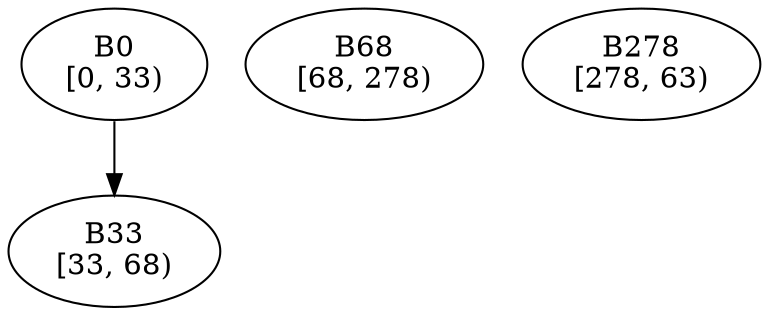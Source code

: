 digraph CFG {
  rankdir=TB;
  "B0" [label="B0\n[0, 33)"];
  "B33" [label="B33\n[33, 68)"];
  "B68" [label="B68\n[68, 278)"];
  "B278" [label="B278\n[278, 63)"];
  "B0" -> "B33";
}
